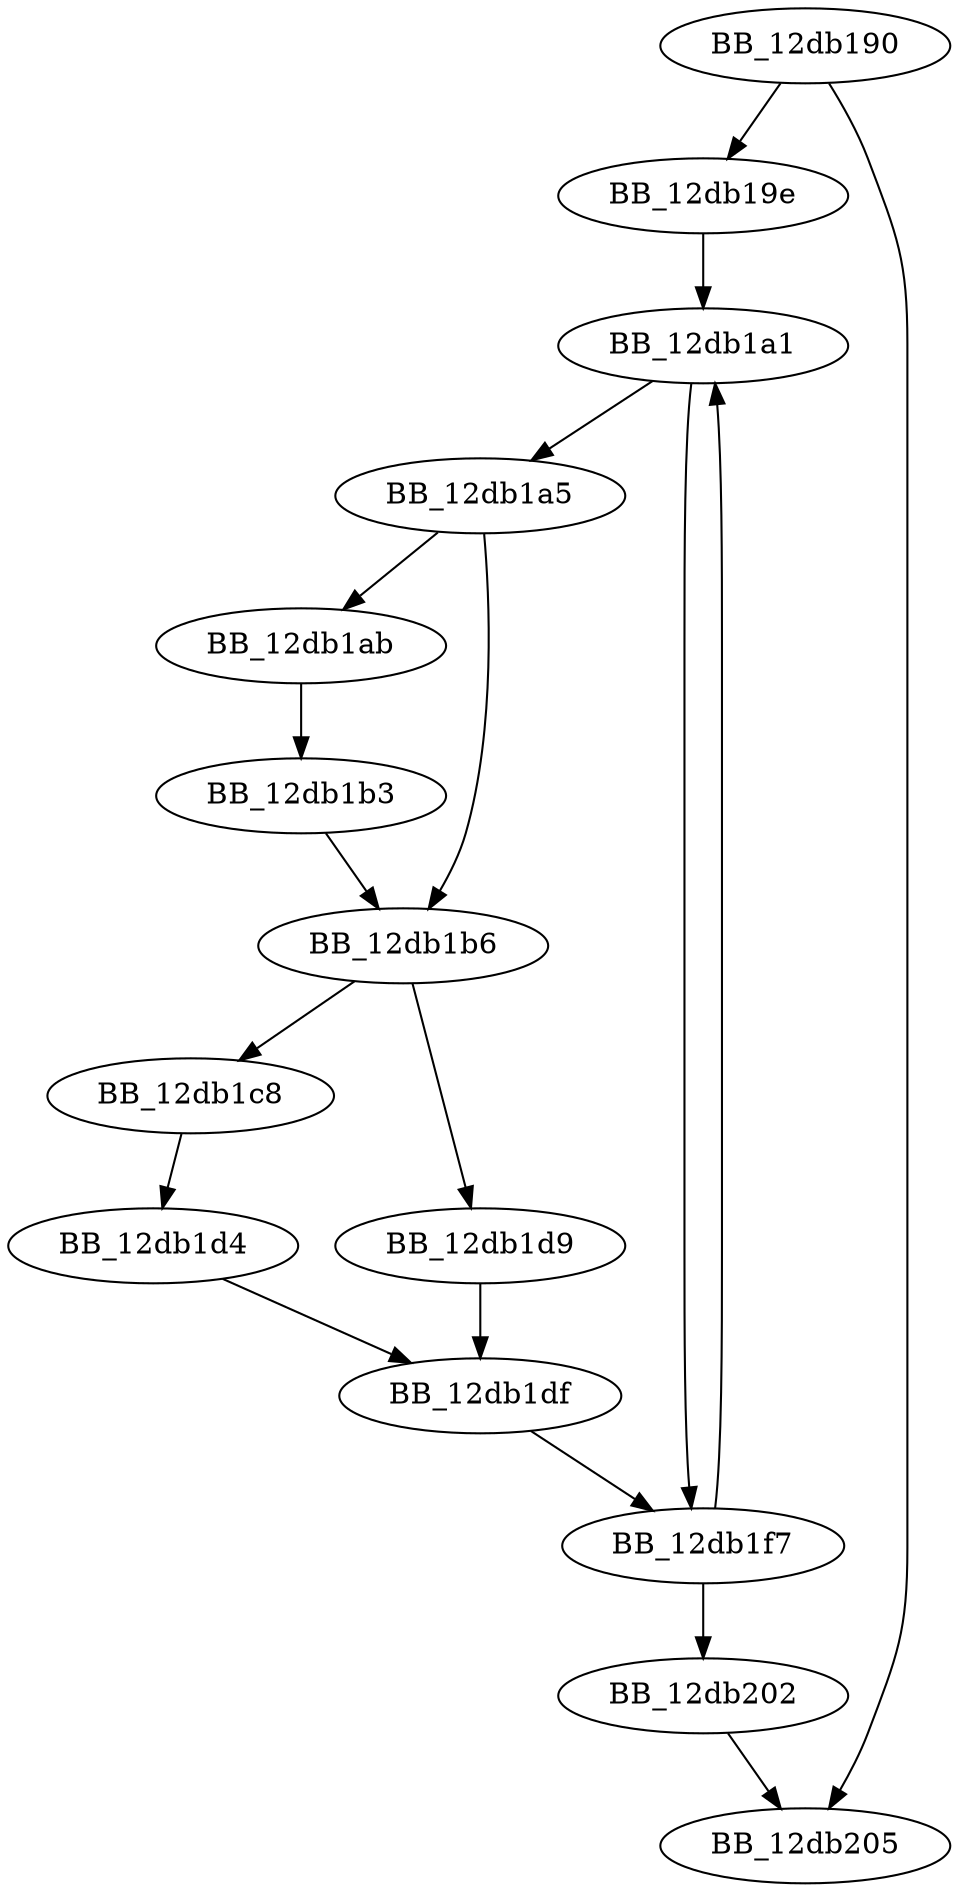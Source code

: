 DiGraph sub_12DB190{
BB_12db190->BB_12db19e
BB_12db190->BB_12db205
BB_12db19e->BB_12db1a1
BB_12db1a1->BB_12db1a5
BB_12db1a1->BB_12db1f7
BB_12db1a5->BB_12db1ab
BB_12db1a5->BB_12db1b6
BB_12db1ab->BB_12db1b3
BB_12db1b3->BB_12db1b6
BB_12db1b6->BB_12db1c8
BB_12db1b6->BB_12db1d9
BB_12db1c8->BB_12db1d4
BB_12db1d4->BB_12db1df
BB_12db1d9->BB_12db1df
BB_12db1df->BB_12db1f7
BB_12db1f7->BB_12db1a1
BB_12db1f7->BB_12db202
BB_12db202->BB_12db205
}
